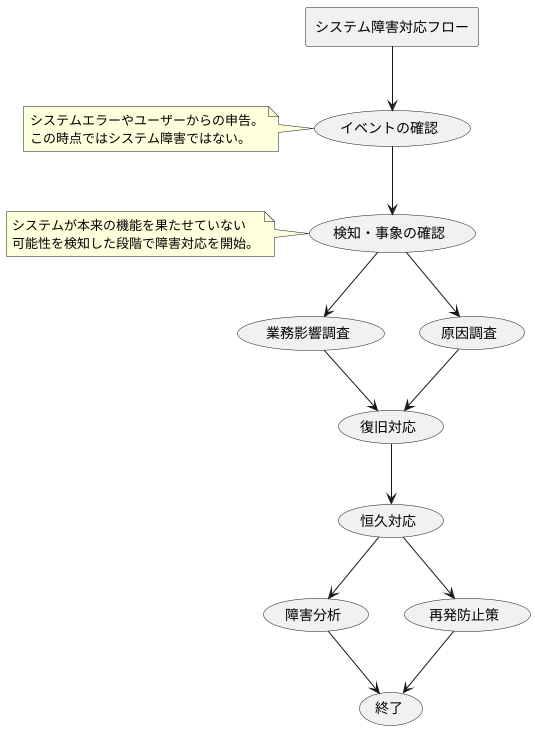 @startuml
rectangle "システム障害対応フロー" as 1
usecase "イベントの確認" as 2
note left
システムエラーやユーザーからの申告。
この時点ではシステム障害ではない。
end note
usecase "検知・事象の確認" as 3
note left
システムが本来の機能を果たせていない
可能性を検知した段階で障害対応を開始。
end note
usecase "業務影響調査" as 4
usecase "復旧対応" as 6
usecase "恒久対応" as 7
usecase "障害分析" as 8
usecase "終了" as 10
usecase "再発防止策" as 9
usecase "原因調査" as 5

1 --> 2
2 --> 3
3 --> 4
4 --> 6
6 --> 7
7 --> 8
8 --> 10
7 --> 9
9 --> 10
3 --> 5
5 --> 6

@enduml
